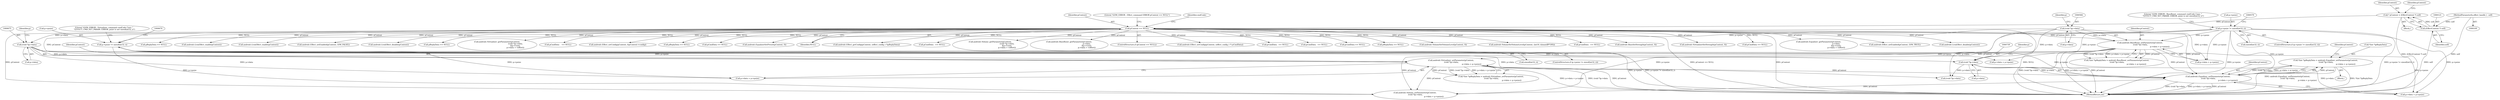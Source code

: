 digraph "0_Android_aeea52da00d210587fb3ed895de3d5f2e0264c88_4@integer" {
"1000731" [label="(Call,*(int *)pReplyData = android::Equalizer_setParameter(pContext,\n (void *)p->data,\n                                                                     p->data + p->psize))"];
"1000736" [label="(Call,android::Equalizer_setParameter(pContext,\n (void *)p->data,\n                                                                     p->data + p->psize))"];
"1000581" [label="(Call,android::BassBoost_setParameter(pContext,\n (void *)p->data,\n                                                                    p->data + p->psize))"];
"1000153" [label="(Call,pContext == NULL)"];
"1000118" [label="(Call,* pContext = (EffectContext *) self)"];
"1000120" [label="(Call,(EffectContext *) self)"];
"1000110" [label="(MethodParameterIn,effect_handle_t  self)"];
"1000583" [label="(Call,(void *)p->data)"];
"1000564" [label="(Call,p->psize != sizeof(int32_t))"];
"1000672" [label="(Call,android::Virtualizer_setParameter(pContext,\n (void *)p->data,\n                                                                       p->data + p->psize))"];
"1000674" [label="(Call,(void *)p->data)"];
"1000655" [label="(Call,p->psize != sizeof(int32_t))"];
"1000738" [label="(Call,(void *)p->data)"];
"1000572" [label="(Literal,\"\tLVM_ERROR : BassBoost_command cmdCode Case: \"\n \"EFFECT_CMD_SET_PARAM: ERROR, psize is not sizeof(int32_t)\")"];
"1000564" [label="(Call,p->psize != sizeof(int32_t))"];
"1000681" [label="(Identifier,p)"];
"1000212" [label="(Call,android::VirtualizerSetStrength(pContext, 0))"];
"1000695" [label="(Call,pCmdData == NULL)"];
"1000118" [label="(Call,* pContext = (EffectContext *) self)"];
"1000460" [label="(Call,android::Equalizer_getParameter(pContext,\n                                                             p->data,\n                                                             &p->vsize,\n                                                             p->data + voffset))"];
"1000732" [label="(Call,*(int *)pReplyData)"];
"1000843" [label="(Call,android::Effect_setEnabled(pContext, LVM_TRUE))"];
"1000950" [label="(Call,android::LvmEffect_disable(pContext))"];
"1000753" [label="(Identifier,pContext)"];
"1000850" [label="(Call,pReplyData == NULL)"];
"1000982" [label="(Call,android::LvmEffect_enable(pContext))"];
"1000116" [label="(Block,)"];
"1000154" [label="(Identifier,pContext)"];
"1000585" [label="(Call,p->data)"];
"1001068" [label="(Call,android::LvmEffect_enable(pContext))"];
"1000800" [label="(Call,android::Volume_setParameter(pContext,\n (void *)p->data,\n                                                                 p->data + p->psize))"];
"1000873" [label="(Call,android::Effect_setEnabled(pContext, LVM_FALSE))"];
"1000581" [label="(Call,android::BassBoost_setParameter(pContext,\n (void *)p->data,\n                                                                    p->data + p->psize))"];
"1000568" [label="(Call,sizeof(int32_t))"];
"1000738" [label="(Call,(void *)p->data)"];
"1001036" [label="(Call,android::LvmEffect_disable(pContext))"];
"1000120" [label="(Call,(EffectContext *) self)"];
"1000740" [label="(Call,p->data)"];
"1000119" [label="(Identifier,pContext)"];
"1000672" [label="(Call,android::Virtualizer_setParameter(pContext,\n (void *)p->data,\n                                                                       p->data + p->psize))"];
"1000588" [label="(Call,p->data + p->psize)"];
"1000168" [label="(Call,pReplyData == NULL)"];
"1000433" [label="(Call,android::Virtualizer_getParameter(pContext,\n                                                               (void *)p->data,\n                                                               &p->vsize,\n                                                               p->data + voffset))"];
"1000244" [label="(Call,pCmdData    == NULL)"];
"1000807" [label="(Call,p->data + p->psize)"];
"1000731" [label="(Call,*(int *)pReplyData = android::Equalizer_setParameter(pContext,\n (void *)p->data,\n                                                                     p->data + p->psize))"];
"1000802" [label="(Call,(void *)p->data)"];
"1000310" [label="(Call,android::Effect_setConfig(pContext, &pContext->config))"];
"1000285" [label="(Call,pReplyData == NULL)"];
"1001108" [label="(Call,pCmdData == NULL)"];
"1000737" [label="(Identifier,pContext)"];
"1000122" [label="(Identifier,self)"];
"1000222" [label="(Call,android::EqualizerSetPreset(pContext, 0))"];
"1000155" [label="(Identifier,NULL)"];
"1000303" [label="(Call,android::Effect_getConfig(pContext, (effect_config_t *)pReplyData))"];
"1000604" [label="(Call,pCmdData   == NULL)"];
"1000485" [label="(Call,android::Volume_getParameter(pContext,\n                                                          (void *)p->data,\n                                                          &p->vsize,\n                                                          p->data + voffset))"];
"1000110" [label="(MethodParameterIn,effect_handle_t  self)"];
"1000656" [label="(Call,p->psize)"];
"1000153" [label="(Call,pContext == NULL)"];
"1000127" [label="(Identifier,pContext)"];
"1000655" [label="(Call,p->psize != sizeof(int32_t))"];
"1000563" [label="(ControlStructure,if (p->psize != sizeof(int32_t)))"];
"1000692" [label="(Block,)"];
"1000679" [label="(Call,p->data + p->psize)"];
"1001260" [label="(MethodReturn,int)"];
"1000408" [label="(Call,android::BassBoost_getParameter(pContext,\n                                                             p->data,\n                                                             &p->vsize,\n                                                             p->data + voffset))"];
"1000152" [label="(ControlStructure,if (pContext == NULL))"];
"1000276" [label="(Call,android::Effect_setConfig(pContext, (effect_config_t *) pCmdData))"];
"1000524" [label="(Call,pCmdData   == NULL)"];
"1000745" [label="(Identifier,p)"];
"1000663" [label="(Literal,\"\tLVM_ERROR : Virtualizer_command cmdCode Case: \"\n \"EFFECT_CMD_SET_PARAM: ERROR, psize is not sizeof(int32_t)\")"];
"1000158" [label="(Literal,\"\tLVM_ERROR : Effect_command ERROR pContext == NULL\")"];
"1000759" [label="(Call,pCmdData   == NULL)"];
"1000582" [label="(Identifier,pContext)"];
"1000667" [label="(Call,*(int *)pReplyData = android::Virtualizer_setParameter(pContext,\n (void *)p->data,\n                                                                       p->data + p->psize))"];
"1000327" [label="(Call,pCmdData == NULL)"];
"1000674" [label="(Call,(void *)p->data)"];
"1000576" [label="(Call,*(int *)pReplyData = android::BassBoost_setParameter(pContext,\n (void *)p->data,\n                                                                    p->data + p->psize))"];
"1000565" [label="(Call,p->psize)"];
"1000743" [label="(Call,p->data + p->psize)"];
"1000820" [label="(Call,pReplyData == NULL)"];
"1000237" [label="(Call,android::VolumeSetVolumeLevel(pContext, 0))"];
"1001200" [label="(Call,android::VolumeSetVolumeLevel(pContext, (int16_t)(maxdB*100)))"];
"1000659" [label="(Call,sizeof(int32_t))"];
"1000163" [label="(Identifier,cmdCode)"];
"1000882" [label="(Call,pCmdData   == NULL)"];
"1000676" [label="(Call,p->data)"];
"1000202" [label="(Call,android::BassSetStrength(pContext, 0))"];
"1000654" [label="(ControlStructure,if (p->psize != sizeof(int32_t)))"];
"1000736" [label="(Call,android::Equalizer_setParameter(pContext,\n (void *)p->data,\n                                                                     p->data + p->psize))"];
"1000673" [label="(Identifier,pContext)"];
"1000583" [label="(Call,(void *)p->data)"];
"1000590" [label="(Identifier,p)"];
"1000731" -> "1000692"  [label="AST: "];
"1000731" -> "1000736"  [label="CFG: "];
"1000732" -> "1000731"  [label="AST: "];
"1000736" -> "1000731"  [label="AST: "];
"1000753" -> "1000731"  [label="CFG: "];
"1000731" -> "1001260"  [label="DDG: android::Equalizer_setParameter(pContext,\n (void *)p->data,\n                                                                     p->data + p->psize)"];
"1000731" -> "1001260"  [label="DDG: *(int *)pReplyData"];
"1000736" -> "1000731"  [label="DDG: pContext"];
"1000736" -> "1000731"  [label="DDG: (void *)p->data"];
"1000736" -> "1000731"  [label="DDG: p->data + p->psize"];
"1000736" -> "1000743"  [label="CFG: "];
"1000737" -> "1000736"  [label="AST: "];
"1000738" -> "1000736"  [label="AST: "];
"1000743" -> "1000736"  [label="AST: "];
"1000736" -> "1001260"  [label="DDG: (void *)p->data"];
"1000736" -> "1001260"  [label="DDG: p->data + p->psize"];
"1000736" -> "1001260"  [label="DDG: pContext"];
"1000581" -> "1000736"  [label="DDG: pContext"];
"1000153" -> "1000736"  [label="DDG: pContext"];
"1000672" -> "1000736"  [label="DDG: pContext"];
"1000738" -> "1000736"  [label="DDG: p->data"];
"1000655" -> "1000736"  [label="DDG: p->psize"];
"1000564" -> "1000736"  [label="DDG: p->psize"];
"1000736" -> "1000800"  [label="DDG: pContext"];
"1000581" -> "1000576"  [label="AST: "];
"1000581" -> "1000588"  [label="CFG: "];
"1000582" -> "1000581"  [label="AST: "];
"1000583" -> "1000581"  [label="AST: "];
"1000588" -> "1000581"  [label="AST: "];
"1000576" -> "1000581"  [label="CFG: "];
"1000581" -> "1001260"  [label="DDG: (void *)p->data"];
"1000581" -> "1001260"  [label="DDG: p->data + p->psize"];
"1000581" -> "1001260"  [label="DDG: pContext"];
"1000581" -> "1000576"  [label="DDG: pContext"];
"1000581" -> "1000576"  [label="DDG: (void *)p->data"];
"1000581" -> "1000576"  [label="DDG: p->data + p->psize"];
"1000153" -> "1000581"  [label="DDG: pContext"];
"1000583" -> "1000581"  [label="DDG: p->data"];
"1000564" -> "1000581"  [label="DDG: p->psize"];
"1000581" -> "1000672"  [label="DDG: pContext"];
"1000581" -> "1000800"  [label="DDG: pContext"];
"1000153" -> "1000152"  [label="AST: "];
"1000153" -> "1000155"  [label="CFG: "];
"1000154" -> "1000153"  [label="AST: "];
"1000155" -> "1000153"  [label="AST: "];
"1000158" -> "1000153"  [label="CFG: "];
"1000163" -> "1000153"  [label="CFG: "];
"1000153" -> "1001260"  [label="DDG: NULL"];
"1000153" -> "1001260"  [label="DDG: pContext == NULL"];
"1000153" -> "1001260"  [label="DDG: pContext"];
"1000118" -> "1000153"  [label="DDG: pContext"];
"1000153" -> "1000168"  [label="DDG: NULL"];
"1000153" -> "1000202"  [label="DDG: pContext"];
"1000153" -> "1000212"  [label="DDG: pContext"];
"1000153" -> "1000222"  [label="DDG: pContext"];
"1000153" -> "1000237"  [label="DDG: pContext"];
"1000153" -> "1000244"  [label="DDG: NULL"];
"1000153" -> "1000276"  [label="DDG: pContext"];
"1000153" -> "1000285"  [label="DDG: NULL"];
"1000153" -> "1000303"  [label="DDG: pContext"];
"1000153" -> "1000310"  [label="DDG: pContext"];
"1000153" -> "1000327"  [label="DDG: NULL"];
"1000153" -> "1000408"  [label="DDG: pContext"];
"1000153" -> "1000433"  [label="DDG: pContext"];
"1000153" -> "1000460"  [label="DDG: pContext"];
"1000153" -> "1000485"  [label="DDG: pContext"];
"1000153" -> "1000524"  [label="DDG: NULL"];
"1000153" -> "1000604"  [label="DDG: NULL"];
"1000153" -> "1000672"  [label="DDG: pContext"];
"1000153" -> "1000695"  [label="DDG: NULL"];
"1000153" -> "1000759"  [label="DDG: NULL"];
"1000153" -> "1000800"  [label="DDG: pContext"];
"1000153" -> "1000820"  [label="DDG: NULL"];
"1000153" -> "1000843"  [label="DDG: pContext"];
"1000153" -> "1000850"  [label="DDG: NULL"];
"1000153" -> "1000873"  [label="DDG: pContext"];
"1000153" -> "1000882"  [label="DDG: NULL"];
"1000153" -> "1000950"  [label="DDG: pContext"];
"1000153" -> "1000982"  [label="DDG: pContext"];
"1000153" -> "1001036"  [label="DDG: pContext"];
"1000153" -> "1001068"  [label="DDG: pContext"];
"1000153" -> "1001108"  [label="DDG: NULL"];
"1000153" -> "1001200"  [label="DDG: pContext"];
"1000118" -> "1000116"  [label="AST: "];
"1000118" -> "1000120"  [label="CFG: "];
"1000119" -> "1000118"  [label="AST: "];
"1000120" -> "1000118"  [label="AST: "];
"1000127" -> "1000118"  [label="CFG: "];
"1000118" -> "1001260"  [label="DDG: (EffectContext *) self"];
"1000120" -> "1000118"  [label="DDG: self"];
"1000120" -> "1000122"  [label="CFG: "];
"1000121" -> "1000120"  [label="AST: "];
"1000122" -> "1000120"  [label="AST: "];
"1000120" -> "1001260"  [label="DDG: self"];
"1000110" -> "1000120"  [label="DDG: self"];
"1000110" -> "1000109"  [label="AST: "];
"1000110" -> "1001260"  [label="DDG: self"];
"1000583" -> "1000585"  [label="CFG: "];
"1000584" -> "1000583"  [label="AST: "];
"1000585" -> "1000583"  [label="AST: "];
"1000590" -> "1000583"  [label="CFG: "];
"1000583" -> "1000588"  [label="DDG: p->data"];
"1000583" -> "1000674"  [label="DDG: p->data"];
"1000583" -> "1000738"  [label="DDG: p->data"];
"1000583" -> "1000802"  [label="DDG: p->data"];
"1000564" -> "1000563"  [label="AST: "];
"1000564" -> "1000568"  [label="CFG: "];
"1000565" -> "1000564"  [label="AST: "];
"1000568" -> "1000564"  [label="AST: "];
"1000572" -> "1000564"  [label="CFG: "];
"1000579" -> "1000564"  [label="CFG: "];
"1000564" -> "1001260"  [label="DDG: p->psize"];
"1000564" -> "1001260"  [label="DDG: p->psize != sizeof(int32_t)"];
"1000564" -> "1000588"  [label="DDG: p->psize"];
"1000564" -> "1000655"  [label="DDG: p->psize"];
"1000564" -> "1000743"  [label="DDG: p->psize"];
"1000564" -> "1000800"  [label="DDG: p->psize"];
"1000564" -> "1000807"  [label="DDG: p->psize"];
"1000672" -> "1000667"  [label="AST: "];
"1000672" -> "1000679"  [label="CFG: "];
"1000673" -> "1000672"  [label="AST: "];
"1000674" -> "1000672"  [label="AST: "];
"1000679" -> "1000672"  [label="AST: "];
"1000667" -> "1000672"  [label="CFG: "];
"1000672" -> "1001260"  [label="DDG: p->data + p->psize"];
"1000672" -> "1001260"  [label="DDG: (void *)p->data"];
"1000672" -> "1001260"  [label="DDG: pContext"];
"1000672" -> "1000667"  [label="DDG: pContext"];
"1000672" -> "1000667"  [label="DDG: (void *)p->data"];
"1000672" -> "1000667"  [label="DDG: p->data + p->psize"];
"1000674" -> "1000672"  [label="DDG: p->data"];
"1000655" -> "1000672"  [label="DDG: p->psize"];
"1000672" -> "1000800"  [label="DDG: pContext"];
"1000674" -> "1000676"  [label="CFG: "];
"1000675" -> "1000674"  [label="AST: "];
"1000676" -> "1000674"  [label="AST: "];
"1000681" -> "1000674"  [label="CFG: "];
"1000674" -> "1000679"  [label="DDG: p->data"];
"1000674" -> "1000738"  [label="DDG: p->data"];
"1000674" -> "1000802"  [label="DDG: p->data"];
"1000655" -> "1000654"  [label="AST: "];
"1000655" -> "1000659"  [label="CFG: "];
"1000656" -> "1000655"  [label="AST: "];
"1000659" -> "1000655"  [label="AST: "];
"1000663" -> "1000655"  [label="CFG: "];
"1000670" -> "1000655"  [label="CFG: "];
"1000655" -> "1001260"  [label="DDG: p->psize"];
"1000655" -> "1001260"  [label="DDG: p->psize != sizeof(int32_t)"];
"1000655" -> "1000679"  [label="DDG: p->psize"];
"1000655" -> "1000743"  [label="DDG: p->psize"];
"1000655" -> "1000800"  [label="DDG: p->psize"];
"1000655" -> "1000807"  [label="DDG: p->psize"];
"1000738" -> "1000740"  [label="CFG: "];
"1000739" -> "1000738"  [label="AST: "];
"1000740" -> "1000738"  [label="AST: "];
"1000745" -> "1000738"  [label="CFG: "];
"1000738" -> "1000743"  [label="DDG: p->data"];
"1000738" -> "1000802"  [label="DDG: p->data"];
}
